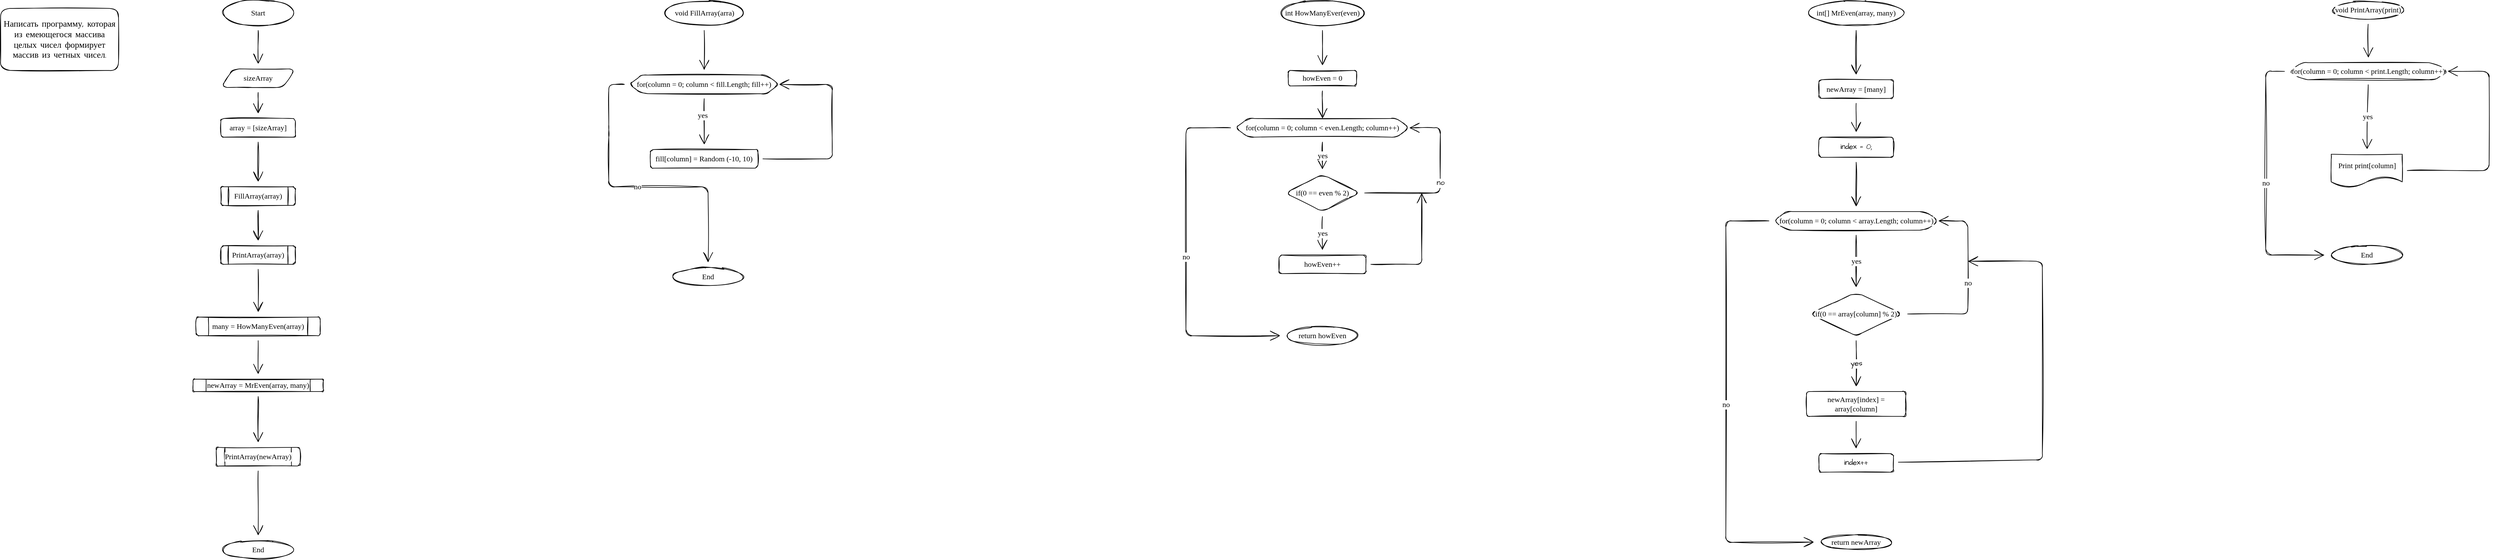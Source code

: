 <mxfile>
    <diagram id="-A11FXGULtaDg3zjPBhM" name="Page-1">
        <mxGraphModel dx="1516" dy="881" grid="1" gridSize="10" guides="1" tooltips="1" connect="1" arrows="1" fold="1" page="1" pageScale="1" pageWidth="850" pageHeight="1100" background="none" math="0" shadow="0">
            <root>
                <mxCell id="0"/>
                <mxCell id="1" parent="0"/>
                <mxCell id="2" value="" style="edgeStyle=none;rounded=1;hachureGap=4;orthogonalLoop=1;jettySize=auto;fontFamily=Garamond;fontSize=12;endArrow=open;startSize=14;endSize=14;sourcePerimeterSpacing=8;targetPerimeterSpacing=8;labelBorderColor=none;labelBackgroundColor=default;fontColor=default;html=1;sketch=1;verticalAlign=middle;align=center;fontStyle=0;horizontal=1;" edge="1" parent="1" source="3" target="5">
                    <mxGeometry relative="1" as="geometry"/>
                </mxCell>
                <mxCell id="3" value="Start" style="ellipse;hachureGap=4;fontFamily=Garamond;fontSize=12;labelBorderColor=none;labelBackgroundColor=default;fontColor=default;whiteSpace=wrap;html=1;rounded=1;sketch=1;verticalAlign=middle;align=center;fontStyle=0;horizontal=1;" vertex="1" parent="1">
                    <mxGeometry x="365" y="10" width="120" height="40" as="geometry"/>
                </mxCell>
                <mxCell id="4" value="" style="edgeStyle=none;rounded=1;hachureGap=4;orthogonalLoop=1;jettySize=auto;html=1;labelBackgroundColor=default;labelBorderColor=none;fontFamily=Garamond;fontSize=12;fontColor=default;endArrow=open;startSize=14;endSize=14;sourcePerimeterSpacing=8;targetPerimeterSpacing=8;sketch=1;verticalAlign=middle;align=center;fontStyle=0;horizontal=1;" edge="1" parent="1" source="5" target="18">
                    <mxGeometry relative="1" as="geometry"/>
                </mxCell>
                <mxCell id="5" value="sizeArray" style="shape=parallelogram;perimeter=parallelogramPerimeter;fixedSize=1;hachureGap=4;fontFamily=Garamond;fontSize=12;labelBorderColor=none;labelBackgroundColor=default;fontColor=default;whiteSpace=wrap;html=1;rounded=1;sketch=1;verticalAlign=middle;align=center;fontStyle=0;horizontal=1;" vertex="1" parent="1">
                    <mxGeometry x="365" y="120" width="120" height="30" as="geometry"/>
                </mxCell>
                <mxCell id="6" value="" style="edgeStyle=none;rounded=1;hachureGap=4;orthogonalLoop=1;jettySize=auto;fontFamily=Garamond;fontSize=12;endArrow=open;startSize=14;endSize=14;sourcePerimeterSpacing=8;targetPerimeterSpacing=8;labelBorderColor=none;labelBackgroundColor=default;fontColor=default;html=1;sketch=1;verticalAlign=middle;align=center;fontStyle=0;horizontal=1;" edge="1" parent="1" source="7" target="11">
                    <mxGeometry relative="1" as="geometry"/>
                </mxCell>
                <mxCell id="7" value="void FillArray(arra)" style="ellipse;hachureGap=4;fontFamily=Garamond;fontSize=12;labelBorderColor=none;labelBackgroundColor=default;fontColor=default;whiteSpace=wrap;html=1;rounded=1;sketch=1;verticalAlign=middle;align=center;fontStyle=0;horizontal=1;" vertex="1" parent="1">
                    <mxGeometry x="1077.5" y="10" width="132.5" height="40" as="geometry"/>
                </mxCell>
                <mxCell id="8" value="" style="edgeStyle=none;rounded=1;hachureGap=4;orthogonalLoop=1;jettySize=auto;html=1;labelBackgroundColor=default;labelBorderColor=none;fontFamily=Garamond;fontSize=12;fontColor=default;endArrow=open;startSize=14;endSize=14;sourcePerimeterSpacing=8;targetPerimeterSpacing=8;sketch=1;verticalAlign=middle;align=center;fontStyle=0;horizontal=1;" edge="1" parent="1" source="11" target="13">
                    <mxGeometry relative="1" as="geometry"/>
                </mxCell>
                <mxCell id="9" value="yes" style="edgeLabel;html=1;align=center;verticalAlign=middle;resizable=0;points=[];fontSize=12;fontFamily=Garamond;fontColor=default;rounded=1;sketch=1;fontStyle=0;horizontal=1;" connectable="0" vertex="1" parent="8">
                    <mxGeometry x="-0.27" y="-3" relative="1" as="geometry">
                        <mxPoint as="offset"/>
                    </mxGeometry>
                </mxCell>
                <mxCell id="10" value="no" style="edgeStyle=none;rounded=1;hachureGap=4;orthogonalLoop=1;jettySize=auto;html=1;labelBackgroundColor=default;labelBorderColor=none;fontFamily=Garamond;fontSize=12;fontColor=default;endArrow=open;startSize=14;endSize=14;sourcePerimeterSpacing=8;targetPerimeterSpacing=8;sketch=1;verticalAlign=middle;align=center;fontStyle=0;horizontal=1;" edge="1" parent="1" source="11" target="14">
                    <mxGeometry relative="1" as="geometry">
                        <Array as="points">
                            <mxPoint x="990" y="145"/>
                            <mxPoint x="990" y="220"/>
                            <mxPoint x="990" y="310"/>
                            <mxPoint x="1150" y="310"/>
                        </Array>
                    </mxGeometry>
                </mxCell>
                <mxCell id="11" value="for(column = 0; column &amp;lt; fill.Length; fill++)" style="shape=hexagon;perimeter=hexagonPerimeter2;fixedSize=1;hachureGap=4;fontFamily=Garamond;fontSize=12;labelBorderColor=none;labelBackgroundColor=default;fontColor=default;whiteSpace=wrap;html=1;rounded=1;sketch=1;verticalAlign=middle;align=center;fontStyle=0;horizontal=1;" vertex="1" parent="1">
                    <mxGeometry x="1023.13" y="130" width="241.25" height="30" as="geometry"/>
                </mxCell>
                <mxCell id="12" style="edgeStyle=none;rounded=1;hachureGap=4;orthogonalLoop=1;jettySize=auto;html=1;entryX=1;entryY=0.5;entryDx=0;entryDy=0;labelBackgroundColor=default;labelBorderColor=none;fontFamily=Garamond;fontSize=12;fontColor=default;endArrow=open;startSize=14;endSize=14;sourcePerimeterSpacing=8;targetPerimeterSpacing=8;sketch=1;verticalAlign=middle;align=center;fontStyle=0;horizontal=1;" edge="1" parent="1" source="13" target="11">
                    <mxGeometry relative="1" as="geometry">
                        <Array as="points">
                            <mxPoint x="1350" y="265"/>
                            <mxPoint x="1350" y="145"/>
                        </Array>
                    </mxGeometry>
                </mxCell>
                <mxCell id="13" value="fill[column] = Random (-10, 10)" style="whiteSpace=wrap;html=1;labelBackgroundColor=default;labelBorderColor=none;hachureGap=4;fontFamily=Garamond;fontSize=12;fontColor=default;rounded=1;sketch=1;verticalAlign=middle;align=center;fontStyle=0;horizontal=1;" vertex="1" parent="1">
                    <mxGeometry x="1057.2" y="250" width="173.12" height="30" as="geometry"/>
                </mxCell>
                <mxCell id="14" value="End" style="ellipse;whiteSpace=wrap;html=1;labelBackgroundColor=default;labelBorderColor=none;hachureGap=4;fontFamily=Garamond;fontSize=12;fontColor=default;rounded=1;sketch=1;verticalAlign=middle;align=center;fontStyle=0;horizontal=1;" vertex="1" parent="1">
                    <mxGeometry x="1090" y="440" width="120" height="30" as="geometry"/>
                </mxCell>
                <mxCell id="15" value="" style="edgeStyle=none;rounded=1;hachureGap=4;orthogonalLoop=1;jettySize=auto;html=1;labelBackgroundColor=default;labelBorderColor=none;fontFamily=Garamond;fontSize=12;fontColor=default;endArrow=open;startSize=14;endSize=14;sourcePerimeterSpacing=8;targetPerimeterSpacing=8;sketch=1;verticalAlign=middle;align=center;fontStyle=0;horizontal=1;" edge="1" parent="1" source="16" target="20">
                    <mxGeometry relative="1" as="geometry"/>
                </mxCell>
                <mxCell id="16" value="int[] MrEven(array, many)" style="ellipse;whiteSpace=wrap;html=1;labelBackgroundColor=default;labelBorderColor=none;hachureGap=4;fontFamily=Garamond;fontSize=12;fontColor=default;rounded=1;sketch=1;verticalAlign=middle;align=center;fontStyle=0;horizontal=1;" vertex="1" parent="1">
                    <mxGeometry x="2920" y="10" width="160" height="40" as="geometry"/>
                </mxCell>
                <mxCell id="17" value="" style="edgeStyle=none;rounded=1;hachureGap=4;orthogonalLoop=1;jettySize=auto;html=1;labelBackgroundColor=default;labelBorderColor=none;fontFamily=Garamond;fontSize=12;fontColor=default;endArrow=open;startSize=14;endSize=14;sourcePerimeterSpacing=8;targetPerimeterSpacing=8;sketch=1;verticalAlign=middle;align=center;fontStyle=0;horizontal=1;" edge="1" parent="1" source="18" target="52">
                    <mxGeometry relative="1" as="geometry"/>
                </mxCell>
                <mxCell id="18" value="array = [sizeArray]" style="whiteSpace=wrap;html=1;labelBackgroundColor=default;labelBorderColor=none;hachureGap=4;fontFamily=Garamond;fontSize=12;fontColor=default;rounded=1;sketch=1;verticalAlign=middle;align=center;fontStyle=0;horizontal=1;" vertex="1" parent="1">
                    <mxGeometry x="365" y="200" width="120" height="30" as="geometry"/>
                </mxCell>
                <mxCell id="19" value="" style="edgeStyle=none;rounded=1;hachureGap=4;orthogonalLoop=1;jettySize=auto;html=1;fontFamily=Architects Daughter;fontSource=https%3A%2F%2Ffonts.googleapis.com%2Fcss%3Ffamily%3DArchitects%2BDaughter;fontSize=12;endArrow=open;startSize=14;endSize=14;sourcePerimeterSpacing=8;targetPerimeterSpacing=8;sketch=1;verticalAlign=middle;align=center;fontStyle=0;horizontal=1;" edge="1" parent="1" source="20" target="63">
                    <mxGeometry relative="1" as="geometry"/>
                </mxCell>
                <mxCell id="20" value="newArray = [many]" style="rounded=1;whiteSpace=wrap;html=1;labelBackgroundColor=default;labelBorderColor=none;hachureGap=4;fontFamily=Garamond;fontSize=12;fontColor=default;sketch=1;verticalAlign=middle;align=center;fontStyle=0;horizontal=1;" vertex="1" parent="1">
                    <mxGeometry x="2940" y="137.5" width="120" height="30" as="geometry"/>
                </mxCell>
                <mxCell id="21" value="" style="edgeStyle=none;rounded=1;hachureGap=4;orthogonalLoop=1;jettySize=auto;html=1;labelBackgroundColor=default;labelBorderColor=none;fontFamily=Garamond;fontSize=12;fontColor=default;endArrow=open;startSize=14;endSize=14;sourcePerimeterSpacing=8;targetPerimeterSpacing=8;sketch=1;verticalAlign=middle;align=center;fontStyle=0;horizontal=1;" edge="1" parent="1" source="22" target="31">
                    <mxGeometry relative="1" as="geometry"/>
                </mxCell>
                <mxCell id="22" value="int HowManyEver(even)" style="ellipse;whiteSpace=wrap;html=1;labelBackgroundColor=default;labelBorderColor=none;hachureGap=4;fontFamily=Garamond;fontSize=12;fontColor=default;rounded=1;sketch=1;verticalAlign=middle;align=center;fontStyle=0;horizontal=1;" vertex="1" parent="1">
                    <mxGeometry x="2070" y="10" width="140" height="40" as="geometry"/>
                </mxCell>
                <mxCell id="23" value="yes" style="edgeStyle=none;rounded=1;hachureGap=4;orthogonalLoop=1;jettySize=auto;html=1;labelBackgroundColor=default;labelBorderColor=none;fontFamily=Garamond;fontSize=12;fontColor=default;endArrow=open;startSize=14;endSize=14;sourcePerimeterSpacing=8;targetPerimeterSpacing=8;sketch=1;verticalAlign=middle;align=center;fontStyle=0;horizontal=1;" edge="1" parent="1" source="25" target="27">
                    <mxGeometry relative="1" as="geometry"/>
                </mxCell>
                <mxCell id="24" value="no" style="edgeStyle=none;rounded=1;hachureGap=4;orthogonalLoop=1;jettySize=auto;html=1;labelBackgroundColor=default;labelBorderColor=none;fontFamily=Garamond;fontSize=12;fontColor=default;endArrow=open;startSize=14;endSize=14;sourcePerimeterSpacing=8;targetPerimeterSpacing=8;sketch=1;verticalAlign=middle;align=center;fontStyle=0;horizontal=1;" edge="1" parent="1" source="25" target="32">
                    <mxGeometry relative="1" as="geometry">
                        <Array as="points">
                            <mxPoint x="1920" y="215"/>
                            <mxPoint x="1920" y="550"/>
                        </Array>
                    </mxGeometry>
                </mxCell>
                <mxCell id="25" value="for(column = 0; column &amp;lt; even.Length; column++)" style="shape=hexagon;perimeter=hexagonPerimeter2;whiteSpace=wrap;html=1;fixedSize=1;labelBackgroundColor=default;labelBorderColor=none;hachureGap=4;fontFamily=Garamond;fontSize=12;fontColor=default;rounded=1;sketch=1;verticalAlign=middle;align=center;fontStyle=0;horizontal=1;" vertex="1" parent="1">
                    <mxGeometry x="2000" y="200" width="280" height="30" as="geometry"/>
                </mxCell>
                <mxCell id="26" value="yes" style="edgeStyle=none;rounded=1;hachureGap=4;orthogonalLoop=1;jettySize=auto;html=1;labelBackgroundColor=default;labelBorderColor=none;fontFamily=Garamond;fontSize=12;fontColor=default;endArrow=open;startSize=14;endSize=14;sourcePerimeterSpacing=8;targetPerimeterSpacing=8;sketch=1;verticalAlign=middle;align=center;fontStyle=0;horizontal=1;" edge="1" parent="1" source="27" target="29">
                    <mxGeometry relative="1" as="geometry"/>
                </mxCell>
                <mxCell id="66" value="no" style="edgeStyle=none;rounded=1;sketch=1;hachureGap=4;orthogonalLoop=1;jettySize=auto;html=1;entryX=1;entryY=0.5;entryDx=0;entryDy=0;fontFamily=Architects Daughter;fontSource=https%3A%2F%2Ffonts.googleapis.com%2Fcss%3Ffamily%3DArchitects%2BDaughter;fontSize=12;endArrow=open;startSize=14;endSize=14;sourcePerimeterSpacing=8;targetPerimeterSpacing=8;verticalAlign=middle;align=center;fontStyle=0;horizontal=1;" edge="1" parent="1" source="27" target="25">
                    <mxGeometry relative="1" as="geometry">
                        <Array as="points">
                            <mxPoint x="2330" y="320"/>
                            <mxPoint x="2330" y="215"/>
                        </Array>
                    </mxGeometry>
                </mxCell>
                <mxCell id="27" value="if(0 == even % 2)" style="rhombus;whiteSpace=wrap;html=1;labelBackgroundColor=default;labelBorderColor=none;hachureGap=4;fontFamily=Garamond;fontSize=12;fontColor=default;rounded=1;sketch=1;verticalAlign=middle;align=center;fontStyle=0;horizontal=1;" vertex="1" parent="1">
                    <mxGeometry x="2080" y="290" width="120" height="60" as="geometry"/>
                </mxCell>
                <mxCell id="68" style="edgeStyle=none;rounded=1;sketch=1;hachureGap=4;orthogonalLoop=1;jettySize=auto;html=1;fontFamily=Architects Daughter;fontSource=https%3A%2F%2Ffonts.googleapis.com%2Fcss%3Ffamily%3DArchitects%2BDaughter;fontSize=12;endArrow=open;startSize=14;endSize=14;sourcePerimeterSpacing=8;targetPerimeterSpacing=8;verticalAlign=middle;align=center;fontStyle=0;horizontal=1;" edge="1" parent="1" source="29">
                    <mxGeometry relative="1" as="geometry">
                        <mxPoint x="2300" y="320" as="targetPoint"/>
                        <Array as="points">
                            <mxPoint x="2300" y="435"/>
                        </Array>
                    </mxGeometry>
                </mxCell>
                <mxCell id="29" value="howEven++" style="whiteSpace=wrap;html=1;labelBackgroundColor=default;labelBorderColor=none;hachureGap=4;fontFamily=Garamond;fontSize=12;fontColor=default;rounded=1;sketch=1;verticalAlign=middle;align=center;fontStyle=0;horizontal=1;" vertex="1" parent="1">
                    <mxGeometry x="2070" y="420" width="140" height="30" as="geometry"/>
                </mxCell>
                <mxCell id="30" style="edgeStyle=none;rounded=1;hachureGap=4;orthogonalLoop=1;jettySize=auto;html=1;entryX=0.5;entryY=0;entryDx=0;entryDy=0;labelBackgroundColor=default;labelBorderColor=none;fontFamily=Garamond;fontSize=12;fontColor=default;endArrow=open;startSize=14;endSize=14;sourcePerimeterSpacing=8;targetPerimeterSpacing=8;sketch=1;verticalAlign=middle;align=center;fontStyle=0;horizontal=1;" edge="1" parent="1" source="31" target="25">
                    <mxGeometry relative="1" as="geometry"/>
                </mxCell>
                <mxCell id="31" value="howEven = 0" style="whiteSpace=wrap;html=1;labelBackgroundColor=default;labelBorderColor=none;hachureGap=4;fontFamily=Garamond;fontSize=12;fontColor=default;rounded=1;sketch=1;verticalAlign=middle;align=center;fontStyle=0;horizontal=1;" vertex="1" parent="1">
                    <mxGeometry x="2085" y="122.5" width="110" height="25" as="geometry"/>
                </mxCell>
                <mxCell id="32" value="return howEven" style="ellipse;whiteSpace=wrap;html=1;labelBackgroundColor=default;labelBorderColor=none;hachureGap=4;fontFamily=Garamond;fontSize=12;fontColor=default;rounded=1;sketch=1;verticalAlign=middle;align=center;fontStyle=0;horizontal=1;" vertex="1" parent="1">
                    <mxGeometry x="2080" y="535" width="120" height="30" as="geometry"/>
                </mxCell>
                <mxCell id="33" value="yes" style="edgeStyle=none;rounded=1;hachureGap=4;orthogonalLoop=1;jettySize=auto;html=1;labelBackgroundColor=default;labelBorderColor=none;fontFamily=Garamond;fontSize=12;fontColor=default;endArrow=open;startSize=14;endSize=14;sourcePerimeterSpacing=8;targetPerimeterSpacing=8;sketch=1;verticalAlign=middle;align=center;fontStyle=0;horizontal=1;" edge="1" parent="1" source="35" target="41">
                    <mxGeometry relative="1" as="geometry"/>
                </mxCell>
                <mxCell id="34" value="no" style="edgeStyle=none;rounded=1;hachureGap=4;orthogonalLoop=1;jettySize=auto;html=1;labelBackgroundColor=default;labelBorderColor=none;fontFamily=Garamond;fontSize=12;fontColor=default;endArrow=open;startSize=14;endSize=14;sourcePerimeterSpacing=8;targetPerimeterSpacing=8;sketch=1;verticalAlign=middle;align=center;fontStyle=0;horizontal=1;" edge="1" parent="1" source="35" target="42">
                    <mxGeometry relative="1" as="geometry">
                        <Array as="points">
                            <mxPoint x="2790" y="365"/>
                            <mxPoint x="2790" y="883"/>
                        </Array>
                    </mxGeometry>
                </mxCell>
                <mxCell id="35" value="for(column = 0; column &amp;lt; array.Length; column++)" style="shape=hexagon;perimeter=hexagonPerimeter2;whiteSpace=wrap;html=1;fixedSize=1;labelBackgroundColor=default;labelBorderColor=none;hachureGap=4;fontFamily=Garamond;fontSize=12;fontColor=default;rounded=1;sketch=1;verticalAlign=middle;align=center;fontStyle=0;horizontal=1;" vertex="1" parent="1">
                    <mxGeometry x="2867.5" y="350" width="265" height="30" as="geometry"/>
                </mxCell>
                <mxCell id="36" value="" style="edgeStyle=none;rounded=1;hachureGap=4;orthogonalLoop=1;jettySize=auto;html=1;fontFamily=Architects Daughter;fontSource=https%3A%2F%2Ffonts.googleapis.com%2Fcss%3Ffamily%3DArchitects%2BDaughter;fontSize=12;endArrow=open;startSize=14;endSize=14;sourcePerimeterSpacing=8;targetPerimeterSpacing=8;sketch=1;verticalAlign=middle;align=center;fontStyle=0;horizontal=1;" edge="1" parent="1" source="37" target="65">
                    <mxGeometry relative="1" as="geometry"/>
                </mxCell>
                <mxCell id="37" value="newArray[index] = array[column]" style="whiteSpace=wrap;html=1;labelBackgroundColor=default;labelBorderColor=none;hachureGap=4;fontFamily=Garamond;fontSize=12;fontColor=default;rounded=1;sketch=1;verticalAlign=middle;align=center;fontStyle=0;horizontal=1;" vertex="1" parent="1">
                    <mxGeometry x="2920" y="640" width="160" height="40" as="geometry"/>
                </mxCell>
                <mxCell id="38" style="edgeStyle=none;rounded=1;hachureGap=4;orthogonalLoop=1;jettySize=auto;html=1;labelBackgroundColor=default;labelBorderColor=none;fontFamily=Garamond;fontSize=12;fontColor=default;endArrow=open;startSize=14;endSize=14;sourcePerimeterSpacing=8;targetPerimeterSpacing=8;sketch=1;verticalAlign=middle;align=center;fontStyle=0;horizontal=1;" edge="1" parent="1" source="41">
                    <mxGeometry relative="1" as="geometry">
                        <mxPoint x="3017" y="535" as="targetPoint"/>
                    </mxGeometry>
                </mxCell>
                <mxCell id="39" value="no" style="edgeStyle=none;rounded=1;hachureGap=4;orthogonalLoop=1;jettySize=auto;html=1;entryX=1;entryY=0.5;entryDx=0;entryDy=0;labelBackgroundColor=default;labelBorderColor=none;fontFamily=Garamond;fontSize=12;fontColor=default;endArrow=open;startSize=14;endSize=14;sourcePerimeterSpacing=8;targetPerimeterSpacing=8;sketch=1;verticalAlign=middle;align=center;fontStyle=0;horizontal=1;" edge="1" parent="1" source="41" target="35">
                    <mxGeometry relative="1" as="geometry">
                        <Array as="points">
                            <mxPoint x="3180" y="515"/>
                            <mxPoint x="3180" y="365"/>
                        </Array>
                    </mxGeometry>
                </mxCell>
                <mxCell id="40" value="yes" style="edgeStyle=none;rounded=1;hachureGap=4;orthogonalLoop=1;jettySize=auto;html=1;fontFamily=Architects Daughter;fontSource=https%3A%2F%2Ffonts.googleapis.com%2Fcss%3Ffamily%3DArchitects%2BDaughter;fontSize=12;endArrow=open;startSize=14;endSize=14;sourcePerimeterSpacing=8;targetPerimeterSpacing=8;sketch=1;verticalAlign=middle;align=center;fontStyle=0;horizontal=1;" edge="1" parent="1" source="41" target="37">
                    <mxGeometry relative="1" as="geometry"/>
                </mxCell>
                <mxCell id="41" value="if(0 == array[column] % 2)" style="rhombus;whiteSpace=wrap;html=1;labelBackgroundColor=default;labelBorderColor=none;hachureGap=4;fontFamily=Garamond;fontSize=12;fontColor=default;rounded=1;sketch=1;verticalAlign=middle;align=center;fontStyle=0;horizontal=1;" vertex="1" parent="1">
                    <mxGeometry x="2925" y="480" width="150" height="70" as="geometry"/>
                </mxCell>
                <mxCell id="42" value="return newArray" style="ellipse;whiteSpace=wrap;html=1;labelBackgroundColor=default;labelBorderColor=none;hachureGap=4;fontFamily=Garamond;fontSize=12;fontColor=default;rounded=1;sketch=1;verticalAlign=middle;align=center;fontStyle=0;horizontal=1;" vertex="1" parent="1">
                    <mxGeometry x="2940" y="870" width="120" height="25" as="geometry"/>
                </mxCell>
                <mxCell id="43" value="" style="edgeStyle=none;rounded=1;hachureGap=4;orthogonalLoop=1;jettySize=auto;html=1;labelBackgroundColor=default;labelBorderColor=none;fontFamily=Garamond;fontSize=12;fontColor=default;endArrow=open;startSize=14;endSize=14;sourcePerimeterSpacing=8;targetPerimeterSpacing=8;sketch=1;verticalAlign=middle;align=center;fontStyle=0;horizontal=1;" edge="1" parent="1" source="44" target="47">
                    <mxGeometry relative="1" as="geometry"/>
                </mxCell>
                <mxCell id="44" value="void PrintArray(print)" style="ellipse;whiteSpace=wrap;html=1;labelBackgroundColor=default;labelBorderColor=none;hachureGap=4;fontFamily=Garamond;fontSize=12;fontColor=default;rounded=1;sketch=1;verticalAlign=middle;align=center;fontStyle=0;horizontal=1;" vertex="1" parent="1">
                    <mxGeometry x="3765" y="10" width="120" height="30" as="geometry"/>
                </mxCell>
                <mxCell id="45" value="yes" style="edgeStyle=none;rounded=1;hachureGap=4;orthogonalLoop=1;jettySize=auto;html=1;labelBackgroundColor=default;labelBorderColor=none;fontFamily=Garamond;fontSize=12;fontColor=default;endArrow=open;startSize=14;endSize=14;sourcePerimeterSpacing=8;targetPerimeterSpacing=8;sketch=1;verticalAlign=middle;align=center;fontStyle=0;horizontal=1;" edge="1" parent="1" source="47" target="49">
                    <mxGeometry relative="1" as="geometry"/>
                </mxCell>
                <mxCell id="46" value="no" style="edgeStyle=none;rounded=1;hachureGap=4;orthogonalLoop=1;jettySize=auto;html=1;labelBackgroundColor=default;labelBorderColor=none;fontFamily=Garamond;fontSize=12;fontColor=default;endArrow=open;startSize=14;endSize=14;sourcePerimeterSpacing=8;targetPerimeterSpacing=8;sketch=1;verticalAlign=middle;align=center;fontStyle=0;horizontal=1;" edge="1" parent="1" source="47" target="50">
                    <mxGeometry relative="1" as="geometry">
                        <Array as="points">
                            <mxPoint x="3660" y="124"/>
                            <mxPoint x="3660" y="420"/>
                        </Array>
                    </mxGeometry>
                </mxCell>
                <mxCell id="47" value="for(column = 0; column &amp;lt; print.Length; column++)" style="shape=hexagon;perimeter=hexagonPerimeter2;whiteSpace=wrap;html=1;fixedSize=1;labelBackgroundColor=default;labelBorderColor=none;hachureGap=4;fontFamily=Garamond;fontSize=12;fontColor=default;rounded=1;sketch=1;verticalAlign=middle;align=center;fontStyle=0;horizontal=1;" vertex="1" parent="1">
                    <mxGeometry x="3698" y="110" width="255" height="27.5" as="geometry"/>
                </mxCell>
                <mxCell id="48" style="edgeStyle=none;rounded=1;hachureGap=4;orthogonalLoop=1;jettySize=auto;html=1;entryX=1;entryY=0.5;entryDx=0;entryDy=0;labelBackgroundColor=default;labelBorderColor=none;fontFamily=Garamond;fontSize=12;fontColor=default;endArrow=open;startSize=14;endSize=14;sourcePerimeterSpacing=8;targetPerimeterSpacing=8;sketch=1;verticalAlign=middle;align=center;fontStyle=0;horizontal=1;" edge="1" parent="1" source="49" target="47">
                    <mxGeometry relative="1" as="geometry">
                        <Array as="points">
                            <mxPoint x="4020" y="284"/>
                            <mxPoint x="4020" y="124"/>
                        </Array>
                    </mxGeometry>
                </mxCell>
                <mxCell id="49" value="Print print[column]" style="shape=document;whiteSpace=wrap;html=1;boundedLbl=1;labelBackgroundColor=default;labelBorderColor=none;hachureGap=4;fontFamily=Garamond;fontSize=12;fontColor=default;rounded=1;sketch=1;verticalAlign=middle;align=center;fontStyle=0;horizontal=1;" vertex="1" parent="1">
                    <mxGeometry x="3765.5" y="257.5" width="114.5" height="52.5" as="geometry"/>
                </mxCell>
                <mxCell id="50" value="End" style="ellipse;whiteSpace=wrap;html=1;labelBackgroundColor=default;labelBorderColor=none;hachureGap=4;fontFamily=Garamond;fontSize=12;fontColor=default;rounded=1;sketch=1;verticalAlign=middle;align=center;fontStyle=0;horizontal=1;" vertex="1" parent="1">
                    <mxGeometry x="3762.75" y="405" width="120" height="30" as="geometry"/>
                </mxCell>
                <mxCell id="51" value="" style="edgeStyle=none;rounded=1;hachureGap=4;orthogonalLoop=1;jettySize=auto;html=1;labelBackgroundColor=default;labelBorderColor=none;fontFamily=Garamond;fontSize=12;fontColor=default;endArrow=open;startSize=14;endSize=14;sourcePerimeterSpacing=8;targetPerimeterSpacing=8;sketch=1;verticalAlign=middle;align=center;fontStyle=0;horizontal=1;" edge="1" parent="1" source="52" target="60">
                    <mxGeometry relative="1" as="geometry"/>
                </mxCell>
                <mxCell id="52" value="&lt;span style=&quot;font-size: 12px;&quot;&gt;FillArray(array)&lt;/span&gt;" style="shape=process;whiteSpace=wrap;html=1;backgroundOutline=1;labelBackgroundColor=default;labelBorderColor=none;hachureGap=4;fontFamily=Garamond;fontSize=12;fontColor=default;rounded=1;sketch=1;verticalAlign=middle;align=center;fontStyle=0;horizontal=1;" vertex="1" parent="1">
                    <mxGeometry x="365" y="310" width="120" height="30" as="geometry"/>
                </mxCell>
                <mxCell id="53" value="" style="edgeStyle=none;rounded=1;hachureGap=4;orthogonalLoop=1;jettySize=auto;html=1;labelBackgroundColor=default;labelBorderColor=none;fontFamily=Garamond;fontSize=12;fontColor=default;endArrow=open;startSize=14;endSize=14;sourcePerimeterSpacing=8;targetPerimeterSpacing=8;sketch=1;verticalAlign=middle;align=center;fontStyle=0;horizontal=1;" edge="1" parent="1" source="54" target="56">
                    <mxGeometry relative="1" as="geometry"/>
                </mxCell>
                <mxCell id="54" value="&lt;span style=&quot;font-size: 12px;&quot;&gt;many = HowManyEven(array)&lt;/span&gt;" style="shape=process;whiteSpace=wrap;html=1;backgroundOutline=1;labelBackgroundColor=default;labelBorderColor=none;hachureGap=4;fontFamily=Garamond;fontSize=12;fontColor=default;rounded=1;sketch=1;verticalAlign=middle;align=center;fontStyle=0;horizontal=1;" vertex="1" parent="1">
                    <mxGeometry x="325" y="520" width="200" height="30" as="geometry"/>
                </mxCell>
                <mxCell id="55" value="" style="edgeStyle=none;rounded=1;hachureGap=4;orthogonalLoop=1;jettySize=auto;html=1;labelBackgroundColor=default;labelBorderColor=none;fontFamily=Garamond;fontSize=12;fontColor=default;endArrow=open;startSize=14;endSize=14;sourcePerimeterSpacing=8;targetPerimeterSpacing=8;sketch=1;verticalAlign=middle;align=center;fontStyle=0;horizontal=1;" edge="1" parent="1" source="56" target="58">
                    <mxGeometry relative="1" as="geometry"/>
                </mxCell>
                <mxCell id="56" value="&lt;span style=&quot;font-size: 12px;&quot;&gt;newArray = MrEven(array, many)&lt;/span&gt;" style="shape=process;whiteSpace=wrap;html=1;backgroundOutline=1;labelBackgroundColor=default;labelBorderColor=none;hachureGap=4;fontFamily=Garamond;fontSize=12;fontColor=default;rounded=1;sketch=1;verticalAlign=middle;align=center;fontStyle=0;horizontal=1;" vertex="1" parent="1">
                    <mxGeometry x="320" y="620" width="210" height="20" as="geometry"/>
                </mxCell>
                <mxCell id="57" value="" style="edgeStyle=none;rounded=1;hachureGap=4;orthogonalLoop=1;jettySize=auto;html=1;labelBackgroundColor=default;labelBorderColor=none;fontFamily=Garamond;fontSize=12;fontColor=default;endArrow=open;startSize=14;endSize=14;sourcePerimeterSpacing=8;targetPerimeterSpacing=8;sketch=1;verticalAlign=middle;align=center;fontStyle=0;horizontal=1;" edge="1" parent="1" source="58" target="61">
                    <mxGeometry relative="1" as="geometry"/>
                </mxCell>
                <mxCell id="58" value="PrintArray(newArray)" style="shape=process;whiteSpace=wrap;html=1;backgroundOutline=1;labelBackgroundColor=default;labelBorderColor=none;hachureGap=4;fontFamily=Garamond;fontSize=12;fontColor=default;rounded=1;sketch=1;verticalAlign=middle;align=center;fontStyle=0;horizontal=1;" vertex="1" parent="1">
                    <mxGeometry x="357.5" y="730" width="135" height="30" as="geometry"/>
                </mxCell>
                <mxCell id="59" value="" style="edgeStyle=none;rounded=1;hachureGap=4;orthogonalLoop=1;jettySize=auto;html=1;labelBackgroundColor=default;labelBorderColor=none;fontFamily=Garamond;fontSize=12;fontColor=default;endArrow=open;startSize=14;endSize=14;sourcePerimeterSpacing=8;targetPerimeterSpacing=8;sketch=1;verticalAlign=middle;align=center;fontStyle=0;horizontal=1;" edge="1" parent="1" source="60" target="54">
                    <mxGeometry relative="1" as="geometry"/>
                </mxCell>
                <mxCell id="60" value="PrintArray(array)" style="shape=process;whiteSpace=wrap;html=1;backgroundOutline=1;labelBackgroundColor=default;labelBorderColor=none;hachureGap=4;fontFamily=Garamond;fontSize=12;fontColor=default;rounded=1;sketch=1;verticalAlign=middle;align=center;fontStyle=0;horizontal=1;" vertex="1" parent="1">
                    <mxGeometry x="365" y="405" width="120" height="30" as="geometry"/>
                </mxCell>
                <mxCell id="61" value="End" style="ellipse;whiteSpace=wrap;html=1;labelBackgroundColor=default;labelBorderColor=none;hachureGap=4;fontFamily=Garamond;fontSize=12;fontColor=default;rounded=1;sketch=1;verticalAlign=middle;align=center;fontStyle=0;horizontal=1;" vertex="1" parent="1">
                    <mxGeometry x="365" y="880" width="120" height="30" as="geometry"/>
                </mxCell>
                <mxCell id="62" value="" style="edgeStyle=none;rounded=1;hachureGap=4;orthogonalLoop=1;jettySize=auto;html=1;fontFamily=Architects Daughter;fontSource=https%3A%2F%2Ffonts.googleapis.com%2Fcss%3Ffamily%3DArchitects%2BDaughter;fontSize=12;endArrow=open;startSize=14;endSize=14;sourcePerimeterSpacing=8;targetPerimeterSpacing=8;sketch=1;verticalAlign=middle;align=center;fontStyle=0;horizontal=1;" edge="1" parent="1" source="63" target="35">
                    <mxGeometry relative="1" as="geometry"/>
                </mxCell>
                <mxCell id="63" value="index = 0;" style="whiteSpace=wrap;html=1;hachureGap=4;fontFamily=Architects Daughter;fontSource=https%3A%2F%2Ffonts.googleapis.com%2Fcss%3Ffamily%3DArchitects%2BDaughter;fontSize=12;rounded=1;sketch=1;verticalAlign=middle;align=center;fontStyle=0;horizontal=1;" vertex="1" parent="1">
                    <mxGeometry x="2940" y="230" width="120" height="32.5" as="geometry"/>
                </mxCell>
                <mxCell id="64" style="edgeStyle=none;rounded=1;hachureGap=4;orthogonalLoop=1;jettySize=auto;html=1;fontFamily=Architects Daughter;fontSource=https%3A%2F%2Ffonts.googleapis.com%2Fcss%3Ffamily%3DArchitects%2BDaughter;fontSize=12;endArrow=open;startSize=14;endSize=14;sourcePerimeterSpacing=8;targetPerimeterSpacing=8;sketch=1;verticalAlign=middle;align=center;fontStyle=0;horizontal=1;" edge="1" parent="1" source="65">
                    <mxGeometry relative="1" as="geometry">
                        <mxPoint x="3180" y="430" as="targetPoint"/>
                        <Array as="points">
                            <mxPoint x="3300" y="750"/>
                            <mxPoint x="3300" y="430"/>
                        </Array>
                    </mxGeometry>
                </mxCell>
                <mxCell id="65" value="index++" style="whiteSpace=wrap;html=1;hachureGap=4;fontFamily=Architects Daughter;fontSource=https%3A%2F%2Ffonts.googleapis.com%2Fcss%3Ffamily%3DArchitects%2BDaughter;fontSize=12;rounded=1;sketch=1;verticalAlign=middle;align=center;fontStyle=0;horizontal=1;" vertex="1" parent="1">
                    <mxGeometry x="2940" y="740" width="120" height="30" as="geometry"/>
                </mxCell>
                <mxCell id="71" value="Написать программу, которая из емеющегося массива целых чисел формирует массив из четных чисел." style="whiteSpace=wrap;html=1;rounded=1;sketch=1;hachureGap=4;fontFamily=Architects Daughter;fontSource=https%3A%2F%2Ffonts.googleapis.com%2Fcss%3Ffamily%3DArchitects%2BDaughter;fontSize=14;" vertex="1" parent="1">
                    <mxGeometry x="10" y="22.5" width="190" height="100" as="geometry"/>
                </mxCell>
            </root>
        </mxGraphModel>
    </diagram>
</mxfile>